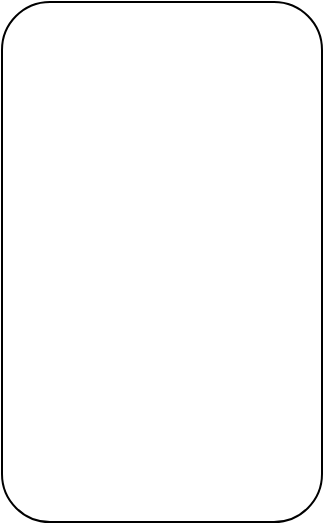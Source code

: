 <mxfile version="24.8.3">
  <diagram name="Page-1" id="3pdvLwn51PIEMLrjXKrF">
    <mxGraphModel dx="2074" dy="1095" grid="1" gridSize="10" guides="1" tooltips="1" connect="1" arrows="1" fold="1" page="1" pageScale="1" pageWidth="850" pageHeight="1100" math="0" shadow="0">
      <root>
        <mxCell id="0" />
        <mxCell id="1" parent="0" />
        <mxCell id="hZDAZnnxtma5DgunRPRr-1" value="" style="rounded=1;whiteSpace=wrap;html=1;" vertex="1" parent="1">
          <mxGeometry x="170" y="350" width="160" height="260" as="geometry" />
        </mxCell>
      </root>
    </mxGraphModel>
  </diagram>
</mxfile>
